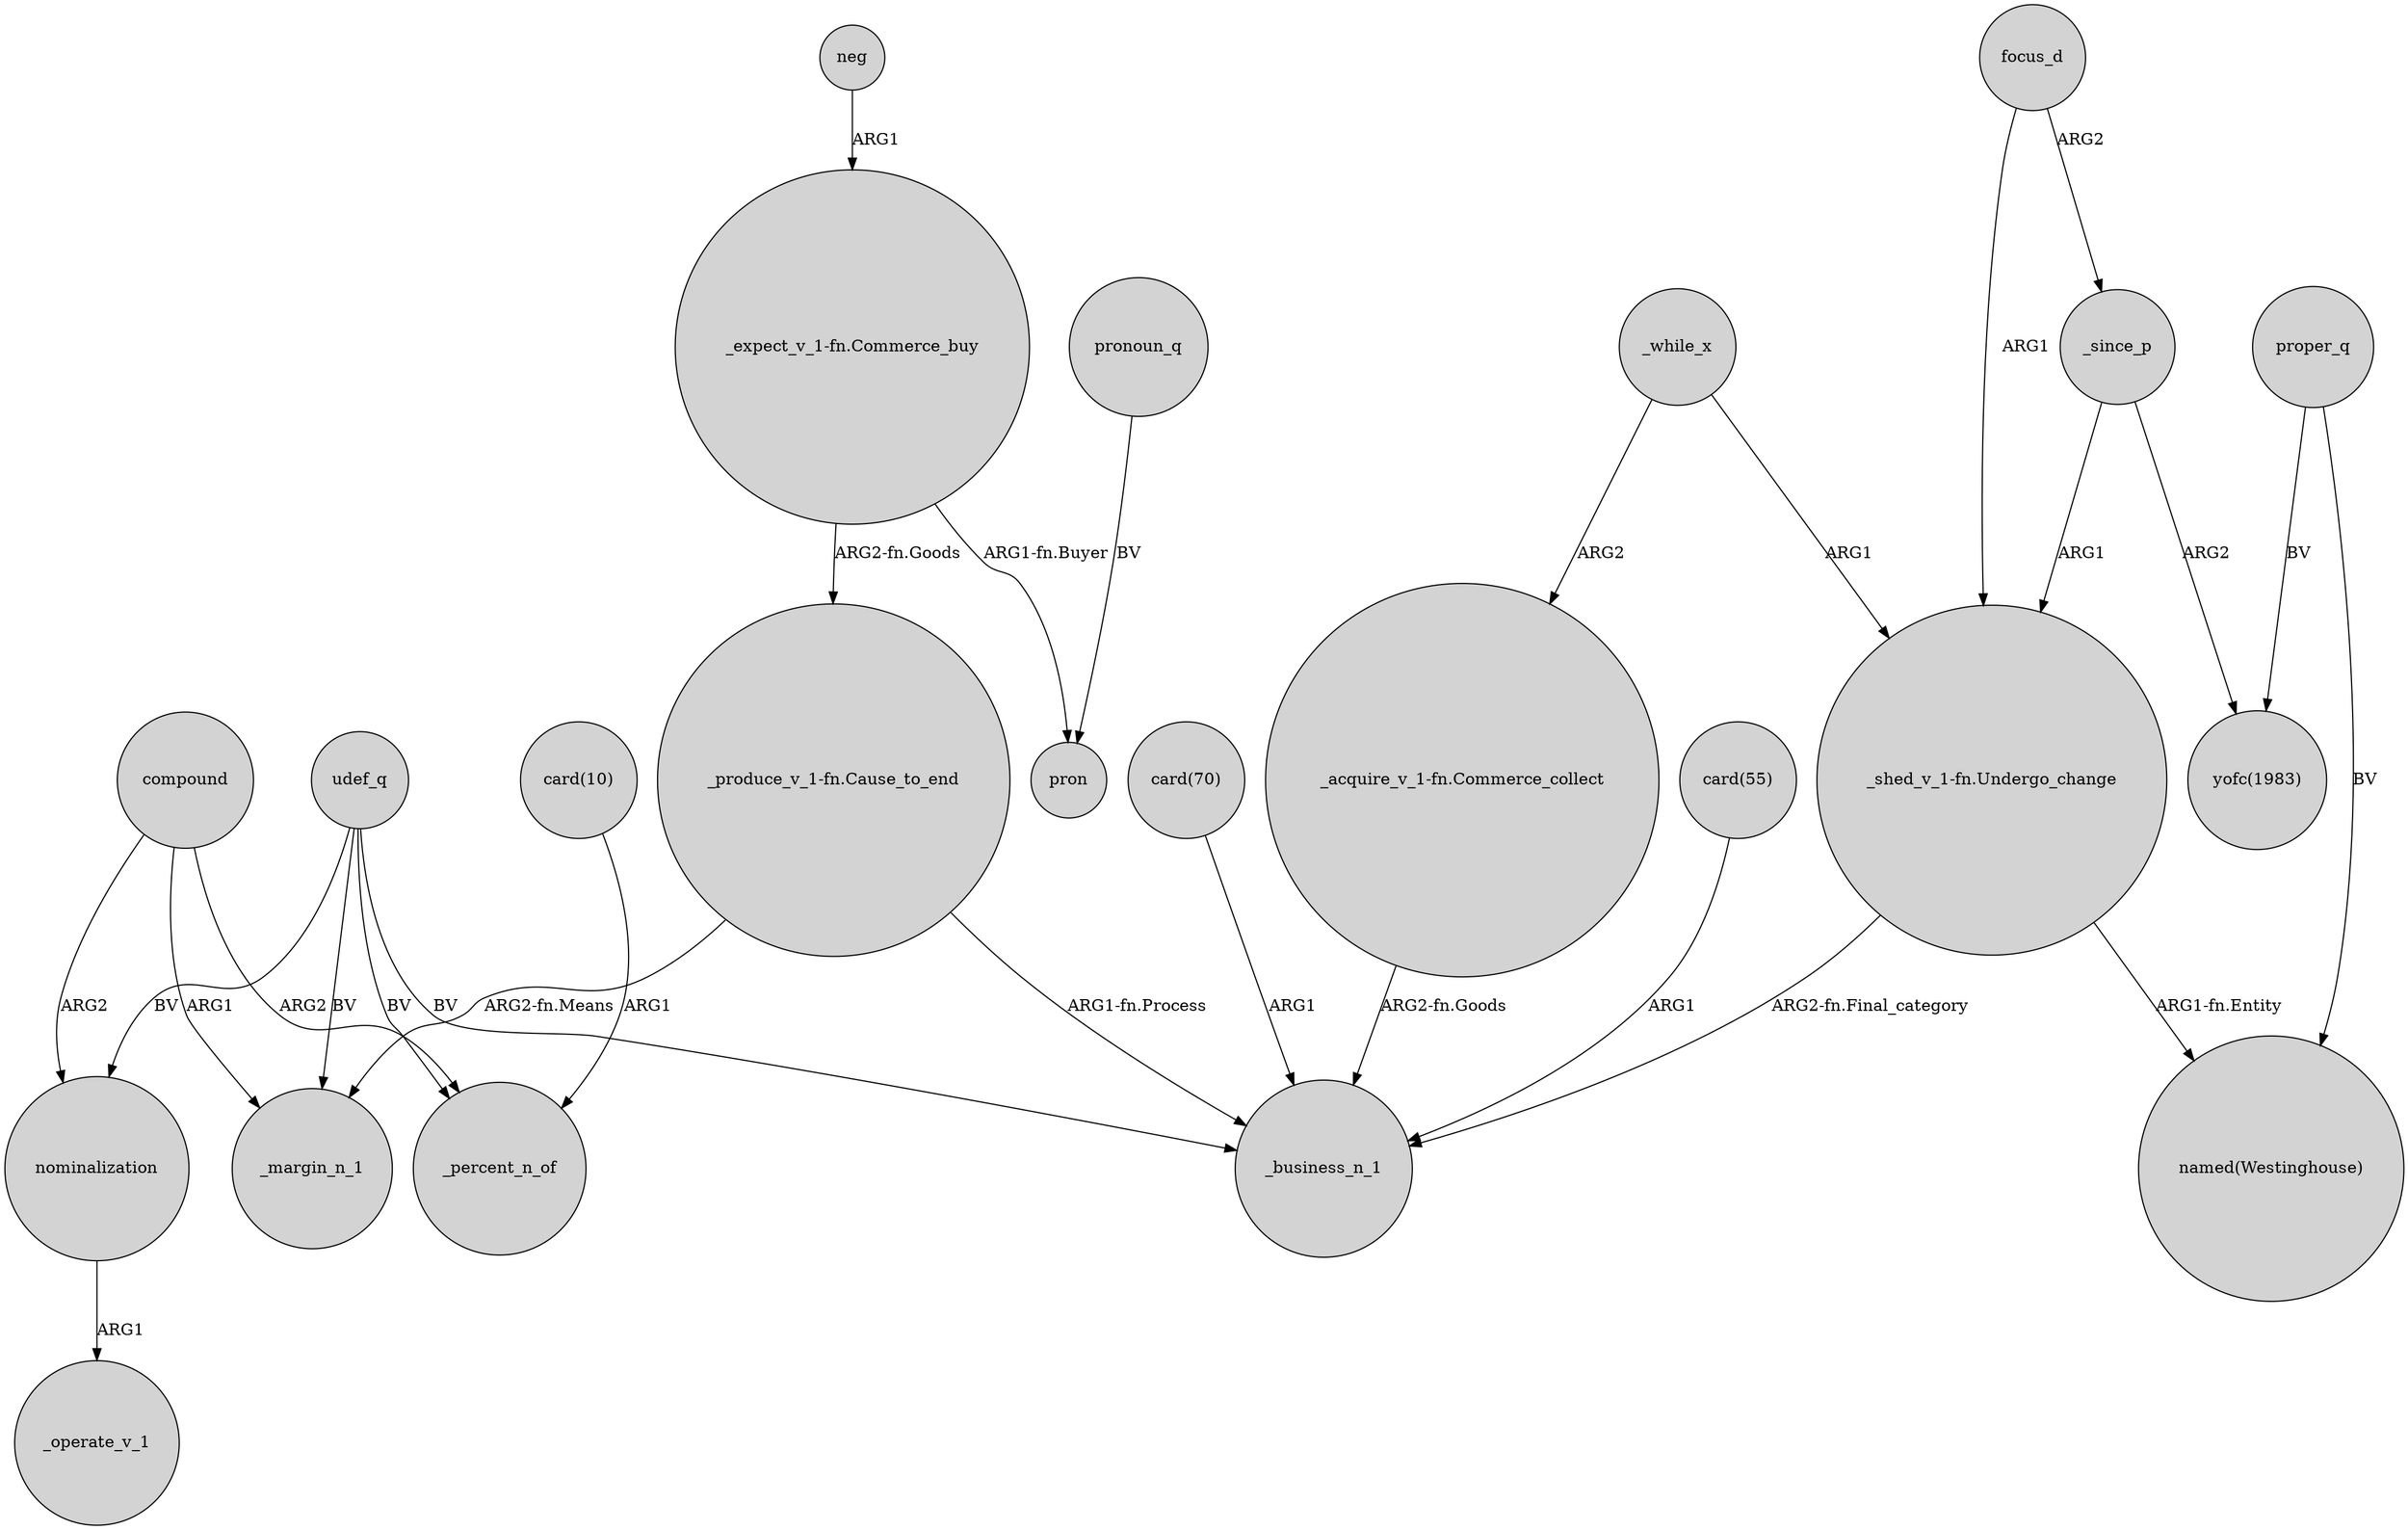 digraph {
	node [shape=circle style=filled]
	"card(55)" -> _business_n_1 [label=ARG1]
	focus_d -> _since_p [label=ARG2]
	"card(70)" -> _business_n_1 [label=ARG1]
	_since_p -> "yofc(1983)" [label=ARG2]
	compound -> _margin_n_1 [label=ARG1]
	"_expect_v_1-fn.Commerce_buy" -> "_produce_v_1-fn.Cause_to_end" [label="ARG2-fn.Goods"]
	udef_q -> nominalization [label=BV]
	nominalization -> _operate_v_1 [label=ARG1]
	udef_q -> _margin_n_1 [label=BV]
	proper_q -> "named(Westinghouse)" [label=BV]
	udef_q -> _business_n_1 [label=BV]
	compound -> nominalization [label=ARG2]
	pronoun_q -> pron [label=BV]
	udef_q -> _percent_n_of [label=BV]
	"_acquire_v_1-fn.Commerce_collect" -> _business_n_1 [label="ARG2-fn.Goods"]
	focus_d -> "_shed_v_1-fn.Undergo_change" [label=ARG1]
	"_expect_v_1-fn.Commerce_buy" -> pron [label="ARG1-fn.Buyer"]
	compound -> _percent_n_of [label=ARG2]
	"card(10)" -> _percent_n_of [label=ARG1]
	"_shed_v_1-fn.Undergo_change" -> "named(Westinghouse)" [label="ARG1-fn.Entity"]
	_since_p -> "_shed_v_1-fn.Undergo_change" [label=ARG1]
	"_shed_v_1-fn.Undergo_change" -> _business_n_1 [label="ARG2-fn.Final_category"]
	neg -> "_expect_v_1-fn.Commerce_buy" [label=ARG1]
	"_produce_v_1-fn.Cause_to_end" -> _business_n_1 [label="ARG1-fn.Process"]
	"_produce_v_1-fn.Cause_to_end" -> _margin_n_1 [label="ARG2-fn.Means"]
	_while_x -> "_acquire_v_1-fn.Commerce_collect" [label=ARG2]
	proper_q -> "yofc(1983)" [label=BV]
	_while_x -> "_shed_v_1-fn.Undergo_change" [label=ARG1]
}
